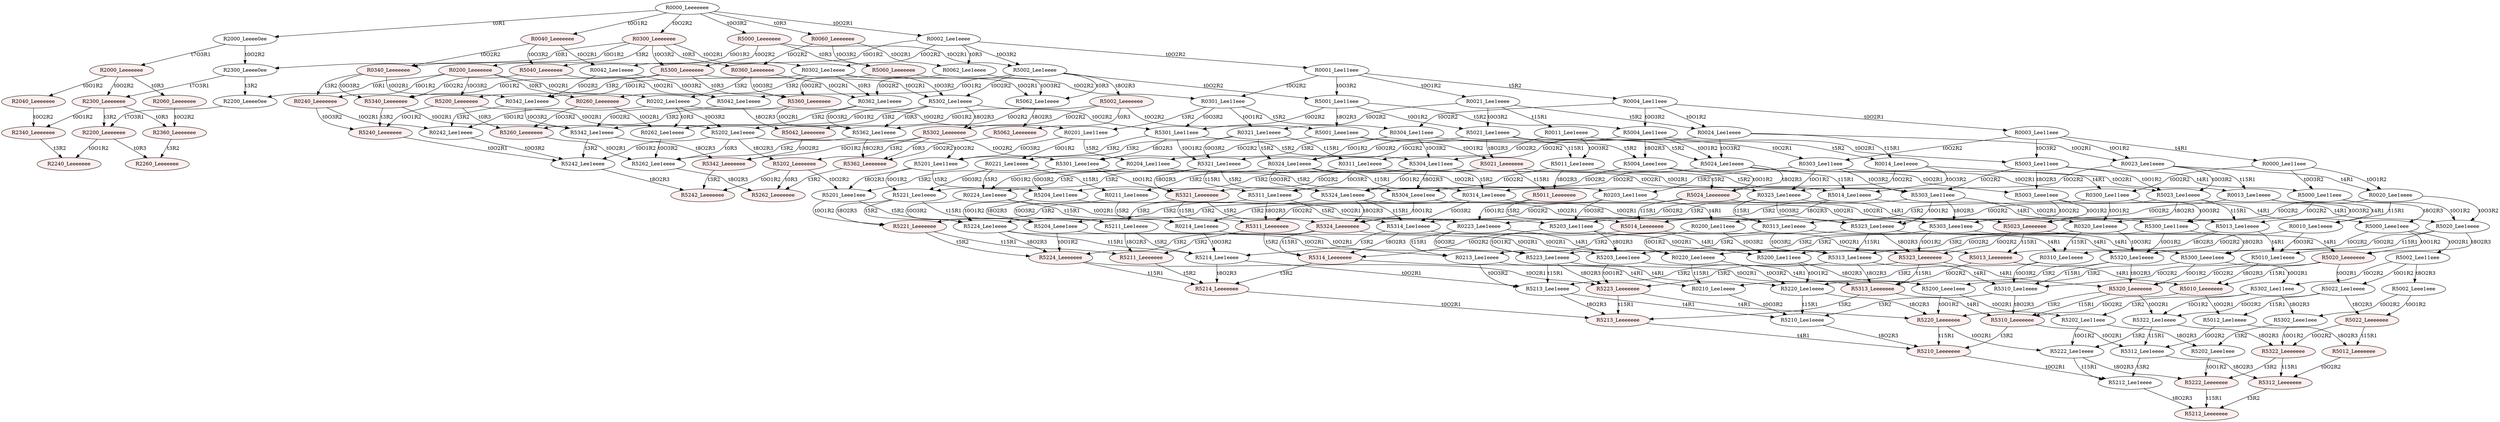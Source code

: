 digraph "SCgen/Seed744556043" {
node [fillcolor="#FFFFFF"]; R0000_Leeeeeee ;
node [fillcolor="#FFFFFF"]; R2000_Leeee0ee ;
node [fillcolor="#FFFFFF"]; R2300_Leeee0ee ;
node [fillcolor="#FFFFFF"]; R2200_Leeee0ee ;
node [style=filled fillcolor="#FFEEEE"]; R2200_Leeeeeee ;
node [style=filled fillcolor="#FFEEEE"]; R2260_Leeeeeee ;
node [style=filled fillcolor="#FFEEEE"]; R2240_Leeeeeee ;
node [style=filled fillcolor="#FFEEEE"]; R2300_Leeeeeee ;
node [style=filled fillcolor="#FFEEEE"]; R2360_Leeeeeee ;
node [style=filled fillcolor="#FFEEEE"]; R2340_Leeeeeee ;
node [style=filled fillcolor="#FFEEEE"]; R2000_Leeeeeee ;
node [style=filled fillcolor="#FFEEEE"]; R2060_Leeeeeee ;
node [style=filled fillcolor="#FFEEEE"]; R2040_Leeeeeee ;
node [style=filled fillcolor="#FFEEEE"]; R5000_Leeeeeee ;
node [style=filled fillcolor="#FFEEEE"]; R5300_Leeeeeee ;
node [style=filled fillcolor="#FFEEEE"]; R5200_Leeeeeee ;
node [style=filled fillcolor="#FFEEEE"]; R5260_Leeeeeee ;
node [fillcolor="#FFFFFF"]; R5262_Lee1eeee ;
node [style=filled fillcolor="#FFEEEE"]; R5262_Leeeeeee ;
node [style=filled fillcolor="#FFEEEE"]; R5240_Leeeeeee ;
node [fillcolor="#FFFFFF"]; R5242_Lee1eeee ;
node [style=filled fillcolor="#FFEEEE"]; R5242_Leeeeeee ;
node [fillcolor="#FFFFFF"]; R5202_Lee1eeee ;
node [style=filled fillcolor="#FFEEEE"]; R5202_Leeeeeee ;
node [fillcolor="#FFFFFF"]; R5201_Leee1eee ;
node [style=filled fillcolor="#FFEEEE"]; R5221_Leeeeeee ;
node [style=filled fillcolor="#FFEEEE"]; R5211_Leeeeeee ;
node [style=filled fillcolor="#FFEEEE"]; R5214_Leeeeeee ;
node [style=filled fillcolor="#FFEEEE"]; R5213_Leeeeeee ;
node [style=filled fillcolor="#FFEEEE"]; R5210_Leeeeeee ;
node [fillcolor="#FFFFFF"]; R5212_Lee1eeee ;
node [style=filled fillcolor="#FFEEEE"]; R5212_Leeeeeee ;
node [style=filled fillcolor="#FFEEEE"]; R5224_Leeeeeee ;
node [style=filled fillcolor="#FFEEEE"]; R5223_Leeeeeee ;
node [style=filled fillcolor="#FFEEEE"]; R5220_Leeeeeee ;
node [fillcolor="#FFFFFF"]; R5222_Lee1eeee ;
node [style=filled fillcolor="#FFEEEE"]; R5222_Leeeeeee ;
node [fillcolor="#FFFFFF"]; R5204_Leee1eee ;
node [fillcolor="#FFFFFF"]; R5203_Leee1eee ;
node [fillcolor="#FFFFFF"]; R5200_Leee1eee ;
node [fillcolor="#FFFFFF"]; R5202_Lee11eee ;
node [fillcolor="#FFFFFF"]; R5202_Leee1eee ;
node [fillcolor="#FFFFFF"]; R5201_Lee11eee ;
node [fillcolor="#FFFFFF"]; R5221_Lee1eeee ;
node [fillcolor="#FFFFFF"]; R5211_Lee1eeee ;
node [fillcolor="#FFFFFF"]; R5214_Lee1eeee ;
node [fillcolor="#FFFFFF"]; R5213_Lee1eeee ;
node [fillcolor="#FFFFFF"]; R5210_Lee1eeee ;
node [fillcolor="#FFFFFF"]; R5224_Lee1eeee ;
node [fillcolor="#FFFFFF"]; R5223_Lee1eeee ;
node [fillcolor="#FFFFFF"]; R5220_Lee1eeee ;
node [fillcolor="#FFFFFF"]; R5204_Lee11eee ;
node [fillcolor="#FFFFFF"]; R5203_Lee11eee ;
node [fillcolor="#FFFFFF"]; R5200_Lee11eee ;
node [style=filled fillcolor="#FFEEEE"]; R5360_Leeeeeee ;
node [fillcolor="#FFFFFF"]; R5362_Lee1eeee ;
node [style=filled fillcolor="#FFEEEE"]; R5362_Leeeeeee ;
node [style=filled fillcolor="#FFEEEE"]; R5340_Leeeeeee ;
node [fillcolor="#FFFFFF"]; R5342_Lee1eeee ;
node [style=filled fillcolor="#FFEEEE"]; R5342_Leeeeeee ;
node [fillcolor="#FFFFFF"]; R5302_Lee1eeee ;
node [style=filled fillcolor="#FFEEEE"]; R5302_Leeeeeee ;
node [fillcolor="#FFFFFF"]; R5301_Leee1eee ;
node [style=filled fillcolor="#FFEEEE"]; R5321_Leeeeeee ;
node [style=filled fillcolor="#FFEEEE"]; R5311_Leeeeeee ;
node [style=filled fillcolor="#FFEEEE"]; R5314_Leeeeeee ;
node [style=filled fillcolor="#FFEEEE"]; R5313_Leeeeeee ;
node [style=filled fillcolor="#FFEEEE"]; R5310_Leeeeeee ;
node [fillcolor="#FFFFFF"]; R5312_Lee1eeee ;
node [style=filled fillcolor="#FFEEEE"]; R5312_Leeeeeee ;
node [style=filled fillcolor="#FFEEEE"]; R5324_Leeeeeee ;
node [style=filled fillcolor="#FFEEEE"]; R5323_Leeeeeee ;
node [style=filled fillcolor="#FFEEEE"]; R5320_Leeeeeee ;
node [fillcolor="#FFFFFF"]; R5322_Lee1eeee ;
node [style=filled fillcolor="#FFEEEE"]; R5322_Leeeeeee ;
node [fillcolor="#FFFFFF"]; R5304_Leee1eee ;
node [fillcolor="#FFFFFF"]; R5303_Leee1eee ;
node [fillcolor="#FFFFFF"]; R5300_Leee1eee ;
node [fillcolor="#FFFFFF"]; R5302_Lee11eee ;
node [fillcolor="#FFFFFF"]; R5302_Leee1eee ;
node [fillcolor="#FFFFFF"]; R5301_Lee11eee ;
node [fillcolor="#FFFFFF"]; R5321_Lee1eeee ;
node [fillcolor="#FFFFFF"]; R5311_Lee1eeee ;
node [fillcolor="#FFFFFF"]; R5314_Lee1eeee ;
node [fillcolor="#FFFFFF"]; R5313_Lee1eeee ;
node [fillcolor="#FFFFFF"]; R5310_Lee1eeee ;
node [fillcolor="#FFFFFF"]; R5324_Lee1eeee ;
node [fillcolor="#FFFFFF"]; R5323_Lee1eeee ;
node [fillcolor="#FFFFFF"]; R5320_Lee1eeee ;
node [fillcolor="#FFFFFF"]; R5304_Lee11eee ;
node [fillcolor="#FFFFFF"]; R5303_Lee11eee ;
node [fillcolor="#FFFFFF"]; R5300_Lee11eee ;
node [style=filled fillcolor="#FFEEEE"]; R5060_Leeeeeee ;
node [fillcolor="#FFFFFF"]; R5062_Lee1eeee ;
node [style=filled fillcolor="#FFEEEE"]; R5062_Leeeeeee ;
node [style=filled fillcolor="#FFEEEE"]; R5040_Leeeeeee ;
node [fillcolor="#FFFFFF"]; R5042_Lee1eeee ;
node [style=filled fillcolor="#FFEEEE"]; R5042_Leeeeeee ;
node [fillcolor="#FFFFFF"]; R5002_Lee1eeee ;
node [style=filled fillcolor="#FFEEEE"]; R5002_Leeeeeee ;
node [fillcolor="#FFFFFF"]; R5001_Leee1eee ;
node [style=filled fillcolor="#FFEEEE"]; R5021_Leeeeeee ;
node [style=filled fillcolor="#FFEEEE"]; R5011_Leeeeeee ;
node [style=filled fillcolor="#FFEEEE"]; R5014_Leeeeeee ;
node [style=filled fillcolor="#FFEEEE"]; R5013_Leeeeeee ;
node [style=filled fillcolor="#FFEEEE"]; R5010_Leeeeeee ;
node [fillcolor="#FFFFFF"]; R5012_Lee1eeee ;
node [style=filled fillcolor="#FFEEEE"]; R5012_Leeeeeee ;
node [style=filled fillcolor="#FFEEEE"]; R5024_Leeeeeee ;
node [style=filled fillcolor="#FFEEEE"]; R5023_Leeeeeee ;
node [style=filled fillcolor="#FFEEEE"]; R5020_Leeeeeee ;
node [fillcolor="#FFFFFF"]; R5022_Lee1eeee ;
node [style=filled fillcolor="#FFEEEE"]; R5022_Leeeeeee ;
node [fillcolor="#FFFFFF"]; R5004_Leee1eee ;
node [fillcolor="#FFFFFF"]; R5003_Leee1eee ;
node [fillcolor="#FFFFFF"]; R5000_Leee1eee ;
node [fillcolor="#FFFFFF"]; R5002_Lee11eee ;
node [fillcolor="#FFFFFF"]; R5002_Leee1eee ;
node [fillcolor="#FFFFFF"]; R5001_Lee11eee ;
node [fillcolor="#FFFFFF"]; R5021_Lee1eeee ;
node [fillcolor="#FFFFFF"]; R5011_Lee1eeee ;
node [fillcolor="#FFFFFF"]; R5014_Lee1eeee ;
node [fillcolor="#FFFFFF"]; R5013_Lee1eeee ;
node [fillcolor="#FFFFFF"]; R5010_Lee1eeee ;
node [fillcolor="#FFFFFF"]; R5024_Lee1eeee ;
node [fillcolor="#FFFFFF"]; R5023_Lee1eeee ;
node [fillcolor="#FFFFFF"]; R5020_Lee1eeee ;
node [fillcolor="#FFFFFF"]; R5004_Lee11eee ;
node [fillcolor="#FFFFFF"]; R5003_Lee11eee ;
node [fillcolor="#FFFFFF"]; R5000_Lee11eee ;
node [style=filled fillcolor="#FFEEEE"]; R0300_Leeeeeee ;
node [style=filled fillcolor="#FFEEEE"]; R0200_Leeeeeee ;
node [style=filled fillcolor="#FFEEEE"]; R0260_Leeeeeee ;
node [fillcolor="#FFFFFF"]; R0262_Lee1eeee ;
node [style=filled fillcolor="#FFEEEE"]; R0240_Leeeeeee ;
node [fillcolor="#FFFFFF"]; R0242_Lee1eeee ;
node [fillcolor="#FFFFFF"]; R0202_Lee1eeee ;
node [fillcolor="#FFFFFF"]; R0201_Lee11eee ;
node [fillcolor="#FFFFFF"]; R0221_Lee1eeee ;
node [fillcolor="#FFFFFF"]; R0211_Lee1eeee ;
node [fillcolor="#FFFFFF"]; R0214_Lee1eeee ;
node [fillcolor="#FFFFFF"]; R0213_Lee1eeee ;
node [fillcolor="#FFFFFF"]; R0210_Lee1eeee ;
node [fillcolor="#FFFFFF"]; R0224_Lee1eeee ;
node [fillcolor="#FFFFFF"]; R0223_Lee1eeee ;
node [fillcolor="#FFFFFF"]; R0220_Lee1eeee ;
node [fillcolor="#FFFFFF"]; R0204_Lee11eee ;
node [fillcolor="#FFFFFF"]; R0203_Lee11eee ;
node [fillcolor="#FFFFFF"]; R0200_Lee11eee ;
node [style=filled fillcolor="#FFEEEE"]; R0360_Leeeeeee ;
node [fillcolor="#FFFFFF"]; R0362_Lee1eeee ;
node [style=filled fillcolor="#FFEEEE"]; R0340_Leeeeeee ;
node [fillcolor="#FFFFFF"]; R0342_Lee1eeee ;
node [fillcolor="#FFFFFF"]; R0302_Lee1eeee ;
node [fillcolor="#FFFFFF"]; R0301_Lee11eee ;
node [fillcolor="#FFFFFF"]; R0321_Lee1eeee ;
node [fillcolor="#FFFFFF"]; R0311_Lee1eeee ;
node [fillcolor="#FFFFFF"]; R0314_Lee1eeee ;
node [fillcolor="#FFFFFF"]; R0313_Lee1eeee ;
node [fillcolor="#FFFFFF"]; R0310_Lee1eeee ;
node [fillcolor="#FFFFFF"]; R0324_Lee1eeee ;
node [fillcolor="#FFFFFF"]; R0323_Lee1eeee ;
node [fillcolor="#FFFFFF"]; R0320_Lee1eeee ;
node [fillcolor="#FFFFFF"]; R0304_Lee11eee ;
node [fillcolor="#FFFFFF"]; R0303_Lee11eee ;
node [fillcolor="#FFFFFF"]; R0300_Lee11eee ;
node [style=filled fillcolor="#FFEEEE"]; R0060_Leeeeeee ;
node [fillcolor="#FFFFFF"]; R0062_Lee1eeee ;
node [style=filled fillcolor="#FFEEEE"]; R0040_Leeeeeee ;
node [fillcolor="#FFFFFF"]; R0042_Lee1eeee ;
node [fillcolor="#FFFFFF"]; R0002_Lee1eeee ;
node [fillcolor="#FFFFFF"]; R0001_Lee11eee ;
node [fillcolor="#FFFFFF"]; R0021_Lee1eeee ;
node [fillcolor="#FFFFFF"]; R0011_Lee1eeee ;
node [fillcolor="#FFFFFF"]; R0014_Lee1eeee ;
node [fillcolor="#FFFFFF"]; R0013_Lee1eeee ;
node [fillcolor="#FFFFFF"]; R0010_Lee1eeee ;
node [fillcolor="#FFFFFF"]; R0024_Lee1eeee ;
node [fillcolor="#FFFFFF"]; R0023_Lee1eeee ;
node [fillcolor="#FFFFFF"]; R0020_Lee1eeee ;
node [fillcolor="#FFFFFF"]; R0004_Lee11eee ;
node [fillcolor="#FFFFFF"]; R0003_Lee11eee ;
node [fillcolor="#FFFFFF"]; R0000_Lee11eee ;
R0000_Leeeeeee -> R0002_Lee1eeee [label=t0O2R1]
R0000_Leeeeeee -> R0040_Leeeeeee [label=t0O1R2]
R0000_Leeeeeee -> R0060_Leeeeeee [label=t0R3]
R0000_Leeeeeee -> R0300_Leeeeeee [label=t0O2R2]
R0000_Leeeeeee -> R5000_Leeeeeee [label=t0O3R2]
R0000_Leeeeeee -> R2000_Leeee0ee [label=t0R1]
R2000_Leeee0ee -> R2000_Leeeeeee [label=t7O3R1]
R2000_Leeee0ee -> R2300_Leeee0ee [label=t0O2R2]
R2300_Leeee0ee -> R2300_Leeeeeee [label=t7O3R1]
R2300_Leeee0ee -> R2200_Leeee0ee [label=t3R2]
R2200_Leeee0ee -> R2200_Leeeeeee [label=t7O3R1]
R2200_Leeeeeee -> R2240_Leeeeeee [label=t0O1R2]
R2200_Leeeeeee -> R2260_Leeeeeee [label=t0R3]
R2300_Leeeeeee -> R2340_Leeeeeee [label=t0O1R2]
R2300_Leeeeeee -> R2360_Leeeeeee [label=t0R3]
R2300_Leeeeeee -> R2200_Leeeeeee [label=t3R2]
R2360_Leeeeeee -> R2260_Leeeeeee [label=t3R2]
R2340_Leeeeeee -> R2240_Leeeeeee [label=t3R2]
R2000_Leeeeeee -> R2040_Leeeeeee [label=t0O1R2]
R2000_Leeeeeee -> R2060_Leeeeeee [label=t0R3]
R2000_Leeeeeee -> R2300_Leeeeeee [label=t0O2R2]
R2060_Leeeeeee -> R2360_Leeeeeee [label=t0O2R2]
R2040_Leeeeeee -> R2340_Leeeeeee [label=t0O2R2]
R5000_Leeeeeee -> R5002_Lee1eeee [label=t0O2R1]
R5000_Leeeeeee -> R5040_Leeeeeee [label=t0O1R2]
R5000_Leeeeeee -> R5060_Leeeeeee [label=t0R3]
R5000_Leeeeeee -> R5300_Leeeeeee [label=t0O2R2]
R5300_Leeeeeee -> R5302_Lee1eeee [label=t0O2R1]
R5300_Leeeeeee -> R5340_Leeeeeee [label=t0O1R2]
R5300_Leeeeeee -> R5360_Leeeeeee [label=t0R3]
R5300_Leeeeeee -> R5200_Leeeeeee [label=t3R2]
R5200_Leeeeeee -> R5202_Lee1eeee [label=t0O2R1]
R5200_Leeeeeee -> R5240_Leeeeeee [label=t0O1R2]
R5200_Leeeeeee -> R5260_Leeeeeee [label=t0R3]
R5260_Leeeeeee -> R5262_Lee1eeee [label=t0O2R1]
R5262_Lee1eeee -> R5262_Leeeeeee [label=t8O2R3]
R5240_Leeeeeee -> R5242_Lee1eeee [label=t0O2R1]
R5242_Lee1eeee -> R5242_Leeeeeee [label=t8O2R3]
R5202_Lee1eeee -> R5201_Lee11eee [label=t0O2R2]
R5202_Lee1eeee -> R5242_Lee1eeee [label=t0O1R2]
R5202_Lee1eeee -> R5262_Lee1eeee [label=t0R3]
R5202_Lee1eeee -> R5202_Leeeeeee [label=t8O2R3]
R5202_Leeeeeee -> R5201_Leee1eee [label=t0O2R2]
R5202_Leeeeeee -> R5242_Leeeeeee [label=t0O1R2]
R5202_Leeeeeee -> R5262_Leeeeeee [label=t0R3]
R5201_Leee1eee -> R5204_Leee1eee [label=t5R2]
R5201_Leee1eee -> R5221_Leeeeeee [label=t0O1R2]
R5221_Leeeeeee -> R5224_Leeeeeee [label=t5R2]
R5221_Leeeeeee -> R5211_Leeeeeee [label=t15R1]
R5211_Leeeeeee -> R5214_Leeeeeee [label=t5R2]
R5214_Leeeeeee -> R5213_Leeeeeee [label=t0O2R1]
R5213_Leeeeeee -> R5210_Leeeeeee [label=t4R1]
R5210_Leeeeeee -> R5212_Lee1eeee [label=t0O2R1]
R5212_Lee1eeee -> R5212_Leeeeeee [label=t8O2R3]
R5224_Leeeeeee -> R5223_Leeeeeee [label=t0O2R1]
R5224_Leeeeeee -> R5214_Leeeeeee [label=t15R1]
R5223_Leeeeeee -> R5220_Leeeeeee [label=t4R1]
R5223_Leeeeeee -> R5213_Leeeeeee [label=t15R1]
R5220_Leeeeeee -> R5222_Lee1eeee [label=t0O2R1]
R5220_Leeeeeee -> R5210_Leeeeeee [label=t15R1]
R5222_Lee1eeee -> R5212_Lee1eeee [label=t15R1]
R5222_Lee1eeee -> R5222_Leeeeeee [label=t8O2R3]
R5222_Leeeeeee -> R5212_Leeeeeee [label=t15R1]
R5204_Leee1eee -> R5203_Leee1eee [label=t0O2R1]
R5204_Leee1eee -> R5224_Leeeeeee [label=t0O1R2]
R5203_Leee1eee -> R5200_Leee1eee [label=t4R1]
R5203_Leee1eee -> R5223_Leeeeeee [label=t0O1R2]
R5200_Leee1eee -> R5202_Lee11eee [label=t0O2R1]
R5200_Leee1eee -> R5220_Leeeeeee [label=t0O1R2]
R5202_Lee11eee -> R5222_Lee1eeee [label=t0O1R2]
R5202_Lee11eee -> R5202_Leee1eee [label=t8O2R3]
R5202_Leee1eee -> R5222_Leeeeeee [label=t0O1R2]
R5201_Lee11eee -> R5204_Lee11eee [label=t5R2]
R5201_Lee11eee -> R5221_Lee1eeee [label=t0O1R2]
R5201_Lee11eee -> R5201_Leee1eee [label=t8O2R3]
R5221_Lee1eeee -> R5224_Lee1eeee [label=t5R2]
R5221_Lee1eeee -> R5211_Lee1eeee [label=t15R1]
R5221_Lee1eeee -> R5221_Leeeeeee [label=t8O2R3]
R5211_Lee1eeee -> R5214_Lee1eeee [label=t5R2]
R5211_Lee1eeee -> R5211_Leeeeeee [label=t8O2R3]
R5214_Lee1eeee -> R5213_Lee1eeee [label=t0O2R1]
R5214_Lee1eeee -> R5214_Leeeeeee [label=t8O2R3]
R5213_Lee1eeee -> R5210_Lee1eeee [label=t4R1]
R5213_Lee1eeee -> R5213_Leeeeeee [label=t8O2R3]
R5210_Lee1eeee -> R5210_Leeeeeee [label=t8O2R3]
R5224_Lee1eeee -> R5223_Lee1eeee [label=t0O2R1]
R5224_Lee1eeee -> R5214_Lee1eeee [label=t15R1]
R5224_Lee1eeee -> R5224_Leeeeeee [label=t8O2R3]
R5223_Lee1eeee -> R5220_Lee1eeee [label=t4R1]
R5223_Lee1eeee -> R5213_Lee1eeee [label=t15R1]
R5223_Lee1eeee -> R5223_Leeeeeee [label=t8O2R3]
R5220_Lee1eeee -> R5210_Lee1eeee [label=t15R1]
R5220_Lee1eeee -> R5220_Leeeeeee [label=t8O2R3]
R5204_Lee11eee -> R5203_Lee11eee [label=t0O2R1]
R5204_Lee11eee -> R5224_Lee1eeee [label=t0O1R2]
R5204_Lee11eee -> R5204_Leee1eee [label=t8O2R3]
R5203_Lee11eee -> R5200_Lee11eee [label=t4R1]
R5203_Lee11eee -> R5223_Lee1eeee [label=t0O1R2]
R5203_Lee11eee -> R5203_Leee1eee [label=t8O2R3]
R5200_Lee11eee -> R5220_Lee1eeee [label=t0O1R2]
R5200_Lee11eee -> R5200_Leee1eee [label=t8O2R3]
R5360_Leeeeeee -> R5362_Lee1eeee [label=t0O2R1]
R5360_Leeeeeee -> R5260_Leeeeeee [label=t3R2]
R5362_Lee1eeee -> R5262_Lee1eeee [label=t3R2]
R5362_Lee1eeee -> R5362_Leeeeeee [label=t8O2R3]
R5362_Leeeeeee -> R5262_Leeeeeee [label=t3R2]
R5340_Leeeeeee -> R5342_Lee1eeee [label=t0O2R1]
R5340_Leeeeeee -> R5240_Leeeeeee [label=t3R2]
R5342_Lee1eeee -> R5242_Lee1eeee [label=t3R2]
R5342_Lee1eeee -> R5342_Leeeeeee [label=t8O2R3]
R5342_Leeeeeee -> R5242_Leeeeeee [label=t3R2]
R5302_Lee1eeee -> R5301_Lee11eee [label=t0O2R2]
R5302_Lee1eeee -> R5342_Lee1eeee [label=t0O1R2]
R5302_Lee1eeee -> R5362_Lee1eeee [label=t0R3]
R5302_Lee1eeee -> R5202_Lee1eeee [label=t3R2]
R5302_Lee1eeee -> R5302_Leeeeeee [label=t8O2R3]
R5302_Leeeeeee -> R5301_Leee1eee [label=t0O2R2]
R5302_Leeeeeee -> R5342_Leeeeeee [label=t0O1R2]
R5302_Leeeeeee -> R5362_Leeeeeee [label=t0R3]
R5302_Leeeeeee -> R5202_Leeeeeee [label=t3R2]
R5301_Leee1eee -> R5304_Leee1eee [label=t5R2]
R5301_Leee1eee -> R5321_Leeeeeee [label=t0O1R2]
R5301_Leee1eee -> R5201_Leee1eee [label=t3R2]
R5321_Leeeeeee -> R5324_Leeeeeee [label=t5R2]
R5321_Leeeeeee -> R5311_Leeeeeee [label=t15R1]
R5321_Leeeeeee -> R5221_Leeeeeee [label=t3R2]
R5311_Leeeeeee -> R5314_Leeeeeee [label=t5R2]
R5311_Leeeeeee -> R5211_Leeeeeee [label=t3R2]
R5314_Leeeeeee -> R5313_Leeeeeee [label=t0O2R1]
R5314_Leeeeeee -> R5214_Leeeeeee [label=t3R2]
R5313_Leeeeeee -> R5310_Leeeeeee [label=t4R1]
R5313_Leeeeeee -> R5213_Leeeeeee [label=t3R2]
R5310_Leeeeeee -> R5312_Lee1eeee [label=t0O2R1]
R5310_Leeeeeee -> R5210_Leeeeeee [label=t3R2]
R5312_Lee1eeee -> R5212_Lee1eeee [label=t3R2]
R5312_Lee1eeee -> R5312_Leeeeeee [label=t8O2R3]
R5312_Leeeeeee -> R5212_Leeeeeee [label=t3R2]
R5324_Leeeeeee -> R5323_Leeeeeee [label=t0O2R1]
R5324_Leeeeeee -> R5314_Leeeeeee [label=t15R1]
R5324_Leeeeeee -> R5224_Leeeeeee [label=t3R2]
R5323_Leeeeeee -> R5320_Leeeeeee [label=t4R1]
R5323_Leeeeeee -> R5313_Leeeeeee [label=t15R1]
R5323_Leeeeeee -> R5223_Leeeeeee [label=t3R2]
R5320_Leeeeeee -> R5322_Lee1eeee [label=t0O2R1]
R5320_Leeeeeee -> R5310_Leeeeeee [label=t15R1]
R5320_Leeeeeee -> R5220_Leeeeeee [label=t3R2]
R5322_Lee1eeee -> R5312_Lee1eeee [label=t15R1]
R5322_Lee1eeee -> R5222_Lee1eeee [label=t3R2]
R5322_Lee1eeee -> R5322_Leeeeeee [label=t8O2R3]
R5322_Leeeeeee -> R5312_Leeeeeee [label=t15R1]
R5322_Leeeeeee -> R5222_Leeeeeee [label=t3R2]
R5304_Leee1eee -> R5303_Leee1eee [label=t0O2R1]
R5304_Leee1eee -> R5324_Leeeeeee [label=t0O1R2]
R5304_Leee1eee -> R5204_Leee1eee [label=t3R2]
R5303_Leee1eee -> R5300_Leee1eee [label=t4R1]
R5303_Leee1eee -> R5323_Leeeeeee [label=t0O1R2]
R5303_Leee1eee -> R5203_Leee1eee [label=t3R2]
R5300_Leee1eee -> R5302_Lee11eee [label=t0O2R1]
R5300_Leee1eee -> R5320_Leeeeeee [label=t0O1R2]
R5300_Leee1eee -> R5200_Leee1eee [label=t3R2]
R5302_Lee11eee -> R5322_Lee1eeee [label=t0O1R2]
R5302_Lee11eee -> R5202_Lee11eee [label=t3R2]
R5302_Lee11eee -> R5302_Leee1eee [label=t8O2R3]
R5302_Leee1eee -> R5322_Leeeeeee [label=t0O1R2]
R5302_Leee1eee -> R5202_Leee1eee [label=t3R2]
R5301_Lee11eee -> R5304_Lee11eee [label=t5R2]
R5301_Lee11eee -> R5321_Lee1eeee [label=t0O1R2]
R5301_Lee11eee -> R5201_Lee11eee [label=t3R2]
R5301_Lee11eee -> R5301_Leee1eee [label=t8O2R3]
R5321_Lee1eeee -> R5324_Lee1eeee [label=t5R2]
R5321_Lee1eeee -> R5311_Lee1eeee [label=t15R1]
R5321_Lee1eeee -> R5221_Lee1eeee [label=t3R2]
R5321_Lee1eeee -> R5321_Leeeeeee [label=t8O2R3]
R5311_Lee1eeee -> R5314_Lee1eeee [label=t5R2]
R5311_Lee1eeee -> R5211_Lee1eeee [label=t3R2]
R5311_Lee1eeee -> R5311_Leeeeeee [label=t8O2R3]
R5314_Lee1eeee -> R5313_Lee1eeee [label=t0O2R1]
R5314_Lee1eeee -> R5214_Lee1eeee [label=t3R2]
R5314_Lee1eeee -> R5314_Leeeeeee [label=t8O2R3]
R5313_Lee1eeee -> R5310_Lee1eeee [label=t4R1]
R5313_Lee1eeee -> R5213_Lee1eeee [label=t3R2]
R5313_Lee1eeee -> R5313_Leeeeeee [label=t8O2R3]
R5310_Lee1eeee -> R5210_Lee1eeee [label=t3R2]
R5310_Lee1eeee -> R5310_Leeeeeee [label=t8O2R3]
R5324_Lee1eeee -> R5323_Lee1eeee [label=t0O2R1]
R5324_Lee1eeee -> R5314_Lee1eeee [label=t15R1]
R5324_Lee1eeee -> R5224_Lee1eeee [label=t3R2]
R5324_Lee1eeee -> R5324_Leeeeeee [label=t8O2R3]
R5323_Lee1eeee -> R5320_Lee1eeee [label=t4R1]
R5323_Lee1eeee -> R5313_Lee1eeee [label=t15R1]
R5323_Lee1eeee -> R5223_Lee1eeee [label=t3R2]
R5323_Lee1eeee -> R5323_Leeeeeee [label=t8O2R3]
R5320_Lee1eeee -> R5310_Lee1eeee [label=t15R1]
R5320_Lee1eeee -> R5220_Lee1eeee [label=t3R2]
R5320_Lee1eeee -> R5320_Leeeeeee [label=t8O2R3]
R5304_Lee11eee -> R5303_Lee11eee [label=t0O2R1]
R5304_Lee11eee -> R5324_Lee1eeee [label=t0O1R2]
R5304_Lee11eee -> R5204_Lee11eee [label=t3R2]
R5304_Lee11eee -> R5304_Leee1eee [label=t8O2R3]
R5303_Lee11eee -> R5300_Lee11eee [label=t4R1]
R5303_Lee11eee -> R5323_Lee1eeee [label=t0O1R2]
R5303_Lee11eee -> R5203_Lee11eee [label=t3R2]
R5303_Lee11eee -> R5303_Leee1eee [label=t8O2R3]
R5300_Lee11eee -> R5320_Lee1eeee [label=t0O1R2]
R5300_Lee11eee -> R5200_Lee11eee [label=t3R2]
R5300_Lee11eee -> R5300_Leee1eee [label=t8O2R3]
R5060_Leeeeeee -> R5062_Lee1eeee [label=t0O2R1]
R5060_Leeeeeee -> R5360_Leeeeeee [label=t0O2R2]
R5062_Lee1eeee -> R5362_Lee1eeee [label=t0O2R2]
R5062_Lee1eeee -> R5062_Leeeeeee [label=t8O2R3]
R5062_Leeeeeee -> R5362_Leeeeeee [label=t0O2R2]
R5040_Leeeeeee -> R5042_Lee1eeee [label=t0O2R1]
R5040_Leeeeeee -> R5340_Leeeeeee [label=t0O2R2]
R5042_Lee1eeee -> R5342_Lee1eeee [label=t0O2R2]
R5042_Lee1eeee -> R5042_Leeeeeee [label=t8O2R3]
R5042_Leeeeeee -> R5342_Leeeeeee [label=t0O2R2]
R5002_Lee1eeee -> R5001_Lee11eee [label=t0O2R2]
R5002_Lee1eeee -> R5042_Lee1eeee [label=t0O1R2]
R5002_Lee1eeee -> R5062_Lee1eeee [label=t0R3]
R5002_Lee1eeee -> R5302_Lee1eeee [label=t0O2R2]
R5002_Lee1eeee -> R5002_Leeeeeee [label=t8O2R3]
R5002_Leeeeeee -> R5001_Leee1eee [label=t0O2R2]
R5002_Leeeeeee -> R5042_Leeeeeee [label=t0O1R2]
R5002_Leeeeeee -> R5062_Leeeeeee [label=t0R3]
R5002_Leeeeeee -> R5302_Leeeeeee [label=t0O2R2]
R5001_Leee1eee -> R5004_Leee1eee [label=t5R2]
R5001_Leee1eee -> R5021_Leeeeeee [label=t0O1R2]
R5001_Leee1eee -> R5301_Leee1eee [label=t0O2R2]
R5021_Leeeeeee -> R5024_Leeeeeee [label=t5R2]
R5021_Leeeeeee -> R5011_Leeeeeee [label=t15R1]
R5021_Leeeeeee -> R5321_Leeeeeee [label=t0O2R2]
R5011_Leeeeeee -> R5014_Leeeeeee [label=t5R2]
R5011_Leeeeeee -> R5311_Leeeeeee [label=t0O2R2]
R5014_Leeeeeee -> R5013_Leeeeeee [label=t0O2R1]
R5014_Leeeeeee -> R5314_Leeeeeee [label=t0O2R2]
R5013_Leeeeeee -> R5010_Leeeeeee [label=t4R1]
R5013_Leeeeeee -> R5313_Leeeeeee [label=t0O2R2]
R5010_Leeeeeee -> R5012_Lee1eeee [label=t0O2R1]
R5010_Leeeeeee -> R5310_Leeeeeee [label=t0O2R2]
R5012_Lee1eeee -> R5312_Lee1eeee [label=t0O2R2]
R5012_Lee1eeee -> R5012_Leeeeeee [label=t8O2R3]
R5012_Leeeeeee -> R5312_Leeeeeee [label=t0O2R2]
R5024_Leeeeeee -> R5023_Leeeeeee [label=t0O2R1]
R5024_Leeeeeee -> R5014_Leeeeeee [label=t15R1]
R5024_Leeeeeee -> R5324_Leeeeeee [label=t0O2R2]
R5023_Leeeeeee -> R5020_Leeeeeee [label=t4R1]
R5023_Leeeeeee -> R5013_Leeeeeee [label=t15R1]
R5023_Leeeeeee -> R5323_Leeeeeee [label=t0O2R2]
R5020_Leeeeeee -> R5022_Lee1eeee [label=t0O2R1]
R5020_Leeeeeee -> R5010_Leeeeeee [label=t15R1]
R5020_Leeeeeee -> R5320_Leeeeeee [label=t0O2R2]
R5022_Lee1eeee -> R5012_Lee1eeee [label=t15R1]
R5022_Lee1eeee -> R5322_Lee1eeee [label=t0O2R2]
R5022_Lee1eeee -> R5022_Leeeeeee [label=t8O2R3]
R5022_Leeeeeee -> R5012_Leeeeeee [label=t15R1]
R5022_Leeeeeee -> R5322_Leeeeeee [label=t0O2R2]
R5004_Leee1eee -> R5003_Leee1eee [label=t0O2R1]
R5004_Leee1eee -> R5024_Leeeeeee [label=t0O1R2]
R5004_Leee1eee -> R5304_Leee1eee [label=t0O2R2]
R5003_Leee1eee -> R5000_Leee1eee [label=t4R1]
R5003_Leee1eee -> R5023_Leeeeeee [label=t0O1R2]
R5003_Leee1eee -> R5303_Leee1eee [label=t0O2R2]
R5000_Leee1eee -> R5002_Lee11eee [label=t0O2R1]
R5000_Leee1eee -> R5020_Leeeeeee [label=t0O1R2]
R5000_Leee1eee -> R5300_Leee1eee [label=t0O2R2]
R5002_Lee11eee -> R5022_Lee1eeee [label=t0O1R2]
R5002_Lee11eee -> R5302_Lee11eee [label=t0O2R2]
R5002_Lee11eee -> R5002_Leee1eee [label=t8O2R3]
R5002_Leee1eee -> R5022_Leeeeeee [label=t0O1R2]
R5002_Leee1eee -> R5302_Leee1eee [label=t0O2R2]
R5001_Lee11eee -> R5004_Lee11eee [label=t5R2]
R5001_Lee11eee -> R5021_Lee1eeee [label=t0O1R2]
R5001_Lee11eee -> R5301_Lee11eee [label=t0O2R2]
R5001_Lee11eee -> R5001_Leee1eee [label=t8O2R3]
R5021_Lee1eeee -> R5024_Lee1eeee [label=t5R2]
R5021_Lee1eeee -> R5011_Lee1eeee [label=t15R1]
R5021_Lee1eeee -> R5321_Lee1eeee [label=t0O2R2]
R5021_Lee1eeee -> R5021_Leeeeeee [label=t8O2R3]
R5011_Lee1eeee -> R5014_Lee1eeee [label=t5R2]
R5011_Lee1eeee -> R5311_Lee1eeee [label=t0O2R2]
R5011_Lee1eeee -> R5011_Leeeeeee [label=t8O2R3]
R5014_Lee1eeee -> R5013_Lee1eeee [label=t0O2R1]
R5014_Lee1eeee -> R5314_Lee1eeee [label=t0O2R2]
R5014_Lee1eeee -> R5014_Leeeeeee [label=t8O2R3]
R5013_Lee1eeee -> R5010_Lee1eeee [label=t4R1]
R5013_Lee1eeee -> R5313_Lee1eeee [label=t0O2R2]
R5013_Lee1eeee -> R5013_Leeeeeee [label=t8O2R3]
R5010_Lee1eeee -> R5310_Lee1eeee [label=t0O2R2]
R5010_Lee1eeee -> R5010_Leeeeeee [label=t8O2R3]
R5024_Lee1eeee -> R5023_Lee1eeee [label=t0O2R1]
R5024_Lee1eeee -> R5014_Lee1eeee [label=t15R1]
R5024_Lee1eeee -> R5324_Lee1eeee [label=t0O2R2]
R5024_Lee1eeee -> R5024_Leeeeeee [label=t8O2R3]
R5023_Lee1eeee -> R5020_Lee1eeee [label=t4R1]
R5023_Lee1eeee -> R5013_Lee1eeee [label=t15R1]
R5023_Lee1eeee -> R5323_Lee1eeee [label=t0O2R2]
R5023_Lee1eeee -> R5023_Leeeeeee [label=t8O2R3]
R5020_Lee1eeee -> R5010_Lee1eeee [label=t15R1]
R5020_Lee1eeee -> R5320_Lee1eeee [label=t0O2R2]
R5020_Lee1eeee -> R5020_Leeeeeee [label=t8O2R3]
R5004_Lee11eee -> R5003_Lee11eee [label=t0O2R1]
R5004_Lee11eee -> R5024_Lee1eeee [label=t0O1R2]
R5004_Lee11eee -> R5304_Lee11eee [label=t0O2R2]
R5004_Lee11eee -> R5004_Leee1eee [label=t8O2R3]
R5003_Lee11eee -> R5000_Lee11eee [label=t4R1]
R5003_Lee11eee -> R5023_Lee1eeee [label=t0O1R2]
R5003_Lee11eee -> R5303_Lee11eee [label=t0O2R2]
R5003_Lee11eee -> R5003_Leee1eee [label=t8O2R3]
R5000_Lee11eee -> R5020_Lee1eeee [label=t0O1R2]
R5000_Lee11eee -> R5300_Lee11eee [label=t0O2R2]
R5000_Lee11eee -> R5000_Leee1eee [label=t8O2R3]
R0300_Leeeeeee -> R0302_Lee1eeee [label=t0O2R1]
R0300_Leeeeeee -> R0340_Leeeeeee [label=t0O1R2]
R0300_Leeeeeee -> R0360_Leeeeeee [label=t0R3]
R0300_Leeeeeee -> R0200_Leeeeeee [label=t3R2]
R0300_Leeeeeee -> R5300_Leeeeeee [label=t0O3R2]
R0300_Leeeeeee -> R2300_Leeee0ee [label=t0R1]
R0200_Leeeeeee -> R0202_Lee1eeee [label=t0O2R1]
R0200_Leeeeeee -> R0240_Leeeeeee [label=t0O1R2]
R0200_Leeeeeee -> R0260_Leeeeeee [label=t0R3]
R0200_Leeeeeee -> R5200_Leeeeeee [label=t0O3R2]
R0200_Leeeeeee -> R2200_Leeee0ee [label=t0R1]
R0260_Leeeeeee -> R0262_Lee1eeee [label=t0O2R1]
R0260_Leeeeeee -> R5260_Leeeeeee [label=t0O3R2]
R0262_Lee1eeee -> R5262_Lee1eeee [label=t0O3R2]
R0240_Leeeeeee -> R0242_Lee1eeee [label=t0O2R1]
R0240_Leeeeeee -> R5240_Leeeeeee [label=t0O3R2]
R0242_Lee1eeee -> R5242_Lee1eeee [label=t0O3R2]
R0202_Lee1eeee -> R0201_Lee11eee [label=t0O2R2]
R0202_Lee1eeee -> R0242_Lee1eeee [label=t0O1R2]
R0202_Lee1eeee -> R0262_Lee1eeee [label=t0R3]
R0202_Lee1eeee -> R5202_Lee1eeee [label=t0O3R2]
R0201_Lee11eee -> R0204_Lee11eee [label=t5R2]
R0201_Lee11eee -> R0221_Lee1eeee [label=t0O1R2]
R0201_Lee11eee -> R5201_Lee11eee [label=t0O3R2]
R0221_Lee1eeee -> R0224_Lee1eeee [label=t5R2]
R0221_Lee1eeee -> R0211_Lee1eeee [label=t15R1]
R0221_Lee1eeee -> R5221_Lee1eeee [label=t0O3R2]
R0211_Lee1eeee -> R0214_Lee1eeee [label=t5R2]
R0211_Lee1eeee -> R5211_Lee1eeee [label=t0O3R2]
R0214_Lee1eeee -> R0213_Lee1eeee [label=t0O2R1]
R0214_Lee1eeee -> R5214_Lee1eeee [label=t0O3R2]
R0213_Lee1eeee -> R0210_Lee1eeee [label=t4R1]
R0213_Lee1eeee -> R5213_Lee1eeee [label=t0O3R2]
R0210_Lee1eeee -> R5210_Lee1eeee [label=t0O3R2]
R0224_Lee1eeee -> R0223_Lee1eeee [label=t0O2R1]
R0224_Lee1eeee -> R0214_Lee1eeee [label=t15R1]
R0224_Lee1eeee -> R5224_Lee1eeee [label=t0O3R2]
R0223_Lee1eeee -> R0220_Lee1eeee [label=t4R1]
R0223_Lee1eeee -> R0213_Lee1eeee [label=t15R1]
R0223_Lee1eeee -> R5223_Lee1eeee [label=t0O3R2]
R0220_Lee1eeee -> R0210_Lee1eeee [label=t15R1]
R0220_Lee1eeee -> R5220_Lee1eeee [label=t0O3R2]
R0204_Lee11eee -> R0203_Lee11eee [label=t0O2R1]
R0204_Lee11eee -> R0224_Lee1eeee [label=t0O1R2]
R0204_Lee11eee -> R5204_Lee11eee [label=t0O3R2]
R0203_Lee11eee -> R0200_Lee11eee [label=t4R1]
R0203_Lee11eee -> R0223_Lee1eeee [label=t0O1R2]
R0203_Lee11eee -> R5203_Lee11eee [label=t0O3R2]
R0200_Lee11eee -> R0220_Lee1eeee [label=t0O1R2]
R0200_Lee11eee -> R5200_Lee11eee [label=t0O3R2]
R0360_Leeeeeee -> R0362_Lee1eeee [label=t0O2R1]
R0360_Leeeeeee -> R0260_Leeeeeee [label=t3R2]
R0360_Leeeeeee -> R5360_Leeeeeee [label=t0O3R2]
R0362_Lee1eeee -> R0262_Lee1eeee [label=t3R2]
R0362_Lee1eeee -> R5362_Lee1eeee [label=t0O3R2]
R0340_Leeeeeee -> R0342_Lee1eeee [label=t0O2R1]
R0340_Leeeeeee -> R0240_Leeeeeee [label=t3R2]
R0340_Leeeeeee -> R5340_Leeeeeee [label=t0O3R2]
R0342_Lee1eeee -> R0242_Lee1eeee [label=t3R2]
R0342_Lee1eeee -> R5342_Lee1eeee [label=t0O3R2]
R0302_Lee1eeee -> R0301_Lee11eee [label=t0O2R2]
R0302_Lee1eeee -> R0342_Lee1eeee [label=t0O1R2]
R0302_Lee1eeee -> R0362_Lee1eeee [label=t0R3]
R0302_Lee1eeee -> R0202_Lee1eeee [label=t3R2]
R0302_Lee1eeee -> R5302_Lee1eeee [label=t0O3R2]
R0301_Lee11eee -> R0304_Lee11eee [label=t5R2]
R0301_Lee11eee -> R0321_Lee1eeee [label=t0O1R2]
R0301_Lee11eee -> R0201_Lee11eee [label=t3R2]
R0301_Lee11eee -> R5301_Lee11eee [label=t0O3R2]
R0321_Lee1eeee -> R0324_Lee1eeee [label=t5R2]
R0321_Lee1eeee -> R0311_Lee1eeee [label=t15R1]
R0321_Lee1eeee -> R0221_Lee1eeee [label=t3R2]
R0321_Lee1eeee -> R5321_Lee1eeee [label=t0O3R2]
R0311_Lee1eeee -> R0314_Lee1eeee [label=t5R2]
R0311_Lee1eeee -> R0211_Lee1eeee [label=t3R2]
R0311_Lee1eeee -> R5311_Lee1eeee [label=t0O3R2]
R0314_Lee1eeee -> R0313_Lee1eeee [label=t0O2R1]
R0314_Lee1eeee -> R0214_Lee1eeee [label=t3R2]
R0314_Lee1eeee -> R5314_Lee1eeee [label=t0O3R2]
R0313_Lee1eeee -> R0310_Lee1eeee [label=t4R1]
R0313_Lee1eeee -> R0213_Lee1eeee [label=t3R2]
R0313_Lee1eeee -> R5313_Lee1eeee [label=t0O3R2]
R0310_Lee1eeee -> R0210_Lee1eeee [label=t3R2]
R0310_Lee1eeee -> R5310_Lee1eeee [label=t0O3R2]
R0324_Lee1eeee -> R0323_Lee1eeee [label=t0O2R1]
R0324_Lee1eeee -> R0314_Lee1eeee [label=t15R1]
R0324_Lee1eeee -> R0224_Lee1eeee [label=t3R2]
R0324_Lee1eeee -> R5324_Lee1eeee [label=t0O3R2]
R0323_Lee1eeee -> R0320_Lee1eeee [label=t4R1]
R0323_Lee1eeee -> R0313_Lee1eeee [label=t15R1]
R0323_Lee1eeee -> R0223_Lee1eeee [label=t3R2]
R0323_Lee1eeee -> R5323_Lee1eeee [label=t0O3R2]
R0320_Lee1eeee -> R0310_Lee1eeee [label=t15R1]
R0320_Lee1eeee -> R0220_Lee1eeee [label=t3R2]
R0320_Lee1eeee -> R5320_Lee1eeee [label=t0O3R2]
R0304_Lee11eee -> R0303_Lee11eee [label=t0O2R1]
R0304_Lee11eee -> R0324_Lee1eeee [label=t0O1R2]
R0304_Lee11eee -> R0204_Lee11eee [label=t3R2]
R0304_Lee11eee -> R5304_Lee11eee [label=t0O3R2]
R0303_Lee11eee -> R0300_Lee11eee [label=t4R1]
R0303_Lee11eee -> R0323_Lee1eeee [label=t0O1R2]
R0303_Lee11eee -> R0203_Lee11eee [label=t3R2]
R0303_Lee11eee -> R5303_Lee11eee [label=t0O3R2]
R0300_Lee11eee -> R0320_Lee1eeee [label=t0O1R2]
R0300_Lee11eee -> R0200_Lee11eee [label=t3R2]
R0300_Lee11eee -> R5300_Lee11eee [label=t0O3R2]
R0060_Leeeeeee -> R0062_Lee1eeee [label=t0O2R1]
R0060_Leeeeeee -> R0360_Leeeeeee [label=t0O2R2]
R0060_Leeeeeee -> R5060_Leeeeeee [label=t0O3R2]
R0062_Lee1eeee -> R0362_Lee1eeee [label=t0O2R2]
R0062_Lee1eeee -> R5062_Lee1eeee [label=t0O3R2]
R0040_Leeeeeee -> R0042_Lee1eeee [label=t0O2R1]
R0040_Leeeeeee -> R0340_Leeeeeee [label=t0O2R2]
R0040_Leeeeeee -> R5040_Leeeeeee [label=t0O3R2]
R0042_Lee1eeee -> R0342_Lee1eeee [label=t0O2R2]
R0042_Lee1eeee -> R5042_Lee1eeee [label=t0O3R2]
R0002_Lee1eeee -> R0001_Lee11eee [label=t0O2R2]
R0002_Lee1eeee -> R0042_Lee1eeee [label=t0O1R2]
R0002_Lee1eeee -> R0062_Lee1eeee [label=t0R3]
R0002_Lee1eeee -> R0302_Lee1eeee [label=t0O2R2]
R0002_Lee1eeee -> R5002_Lee1eeee [label=t0O3R2]
R0001_Lee11eee -> R0004_Lee11eee [label=t5R2]
R0001_Lee11eee -> R0021_Lee1eeee [label=t0O1R2]
R0001_Lee11eee -> R0301_Lee11eee [label=t0O2R2]
R0001_Lee11eee -> R5001_Lee11eee [label=t0O3R2]
R0021_Lee1eeee -> R0024_Lee1eeee [label=t5R2]
R0021_Lee1eeee -> R0011_Lee1eeee [label=t15R1]
R0021_Lee1eeee -> R0321_Lee1eeee [label=t0O2R2]
R0021_Lee1eeee -> R5021_Lee1eeee [label=t0O3R2]
R0011_Lee1eeee -> R0014_Lee1eeee [label=t5R2]
R0011_Lee1eeee -> R0311_Lee1eeee [label=t0O2R2]
R0011_Lee1eeee -> R5011_Lee1eeee [label=t0O3R2]
R0014_Lee1eeee -> R0013_Lee1eeee [label=t0O2R1]
R0014_Lee1eeee -> R0314_Lee1eeee [label=t0O2R2]
R0014_Lee1eeee -> R5014_Lee1eeee [label=t0O3R2]
R0013_Lee1eeee -> R0010_Lee1eeee [label=t4R1]
R0013_Lee1eeee -> R0313_Lee1eeee [label=t0O2R2]
R0013_Lee1eeee -> R5013_Lee1eeee [label=t0O3R2]
R0010_Lee1eeee -> R0310_Lee1eeee [label=t0O2R2]
R0010_Lee1eeee -> R5010_Lee1eeee [label=t0O3R2]
R0024_Lee1eeee -> R0023_Lee1eeee [label=t0O2R1]
R0024_Lee1eeee -> R0014_Lee1eeee [label=t15R1]
R0024_Lee1eeee -> R0324_Lee1eeee [label=t0O2R2]
R0024_Lee1eeee -> R5024_Lee1eeee [label=t0O3R2]
R0023_Lee1eeee -> R0020_Lee1eeee [label=t4R1]
R0023_Lee1eeee -> R0013_Lee1eeee [label=t15R1]
R0023_Lee1eeee -> R0323_Lee1eeee [label=t0O2R2]
R0023_Lee1eeee -> R5023_Lee1eeee [label=t0O3R2]
R0020_Lee1eeee -> R0010_Lee1eeee [label=t15R1]
R0020_Lee1eeee -> R0320_Lee1eeee [label=t0O2R2]
R0020_Lee1eeee -> R5020_Lee1eeee [label=t0O3R2]
R0004_Lee11eee -> R0003_Lee11eee [label=t0O2R1]
R0004_Lee11eee -> R0024_Lee1eeee [label=t0O1R2]
R0004_Lee11eee -> R0304_Lee11eee [label=t0O2R2]
R0004_Lee11eee -> R5004_Lee11eee [label=t0O3R2]
R0003_Lee11eee -> R0000_Lee11eee [label=t4R1]
R0003_Lee11eee -> R0023_Lee1eeee [label=t0O1R2]
R0003_Lee11eee -> R0303_Lee11eee [label=t0O2R2]
R0003_Lee11eee -> R5003_Lee11eee [label=t0O3R2]
R0000_Lee11eee -> R0020_Lee1eeee [label=t0O1R2]
R0000_Lee11eee -> R0300_Lee11eee [label=t0O2R2]
R0000_Lee11eee -> R5000_Lee11eee [label=t0O3R2]
}